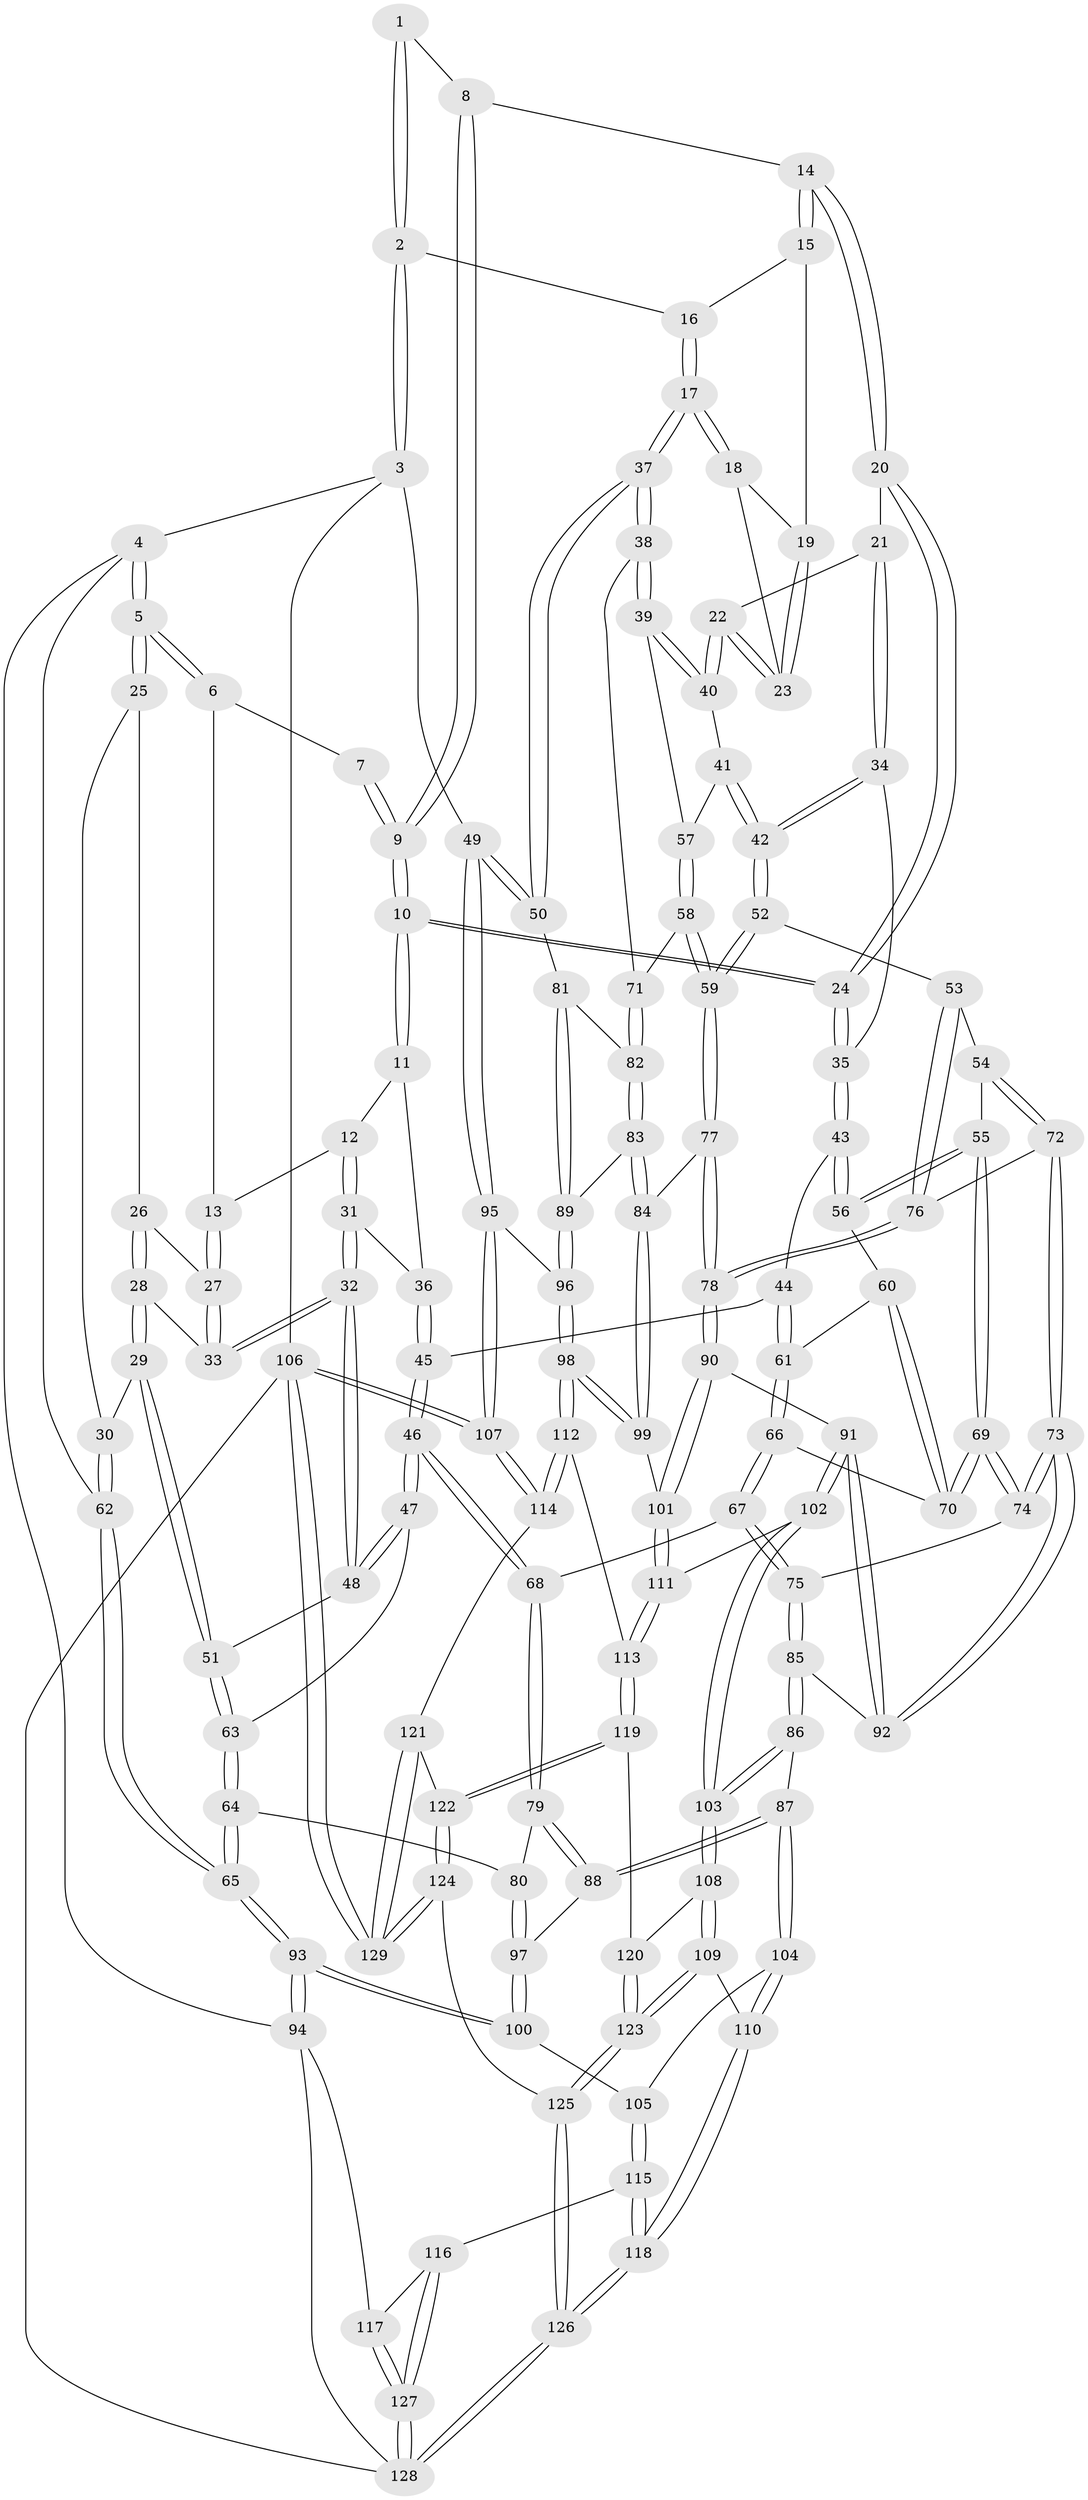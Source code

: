 // coarse degree distribution, {3: 0.36923076923076925, 4: 0.5538461538461539, 5: 0.03076923076923077, 6: 0.015384615384615385, 2: 0.03076923076923077}
// Generated by graph-tools (version 1.1) at 2025/38/03/04/25 23:38:36]
// undirected, 129 vertices, 319 edges
graph export_dot {
  node [color=gray90,style=filled];
  1 [pos="+0.6462417427581735+0"];
  2 [pos="+1+0"];
  3 [pos="+1+0"];
  4 [pos="+0+0"];
  5 [pos="+0+0"];
  6 [pos="+0.31493183407687314+0"];
  7 [pos="+0.3811627749081226+0"];
  8 [pos="+0.6476703749353137+0"];
  9 [pos="+0.4839966530733669+0.10656478186347325"];
  10 [pos="+0.4621674544606015+0.1681506514826109"];
  11 [pos="+0.4011967818080674+0.153707974627507"];
  12 [pos="+0.3366207028383428+0.11329324963810072"];
  13 [pos="+0.28931385500179335+0.07261188924970026"];
  14 [pos="+0.6807293933735225+0.05487471361883232"];
  15 [pos="+0.8432862533393303+0.06169265989537159"];
  16 [pos="+0.8882461048500326+0.017485863329385076"];
  17 [pos="+0.9126689306388801+0.20670898527780748"];
  18 [pos="+0.8526067035646531+0.14865240503123262"];
  19 [pos="+0.8418599723729376+0.0724739852859384"];
  20 [pos="+0.6806425162812607+0.0980512551444753"];
  21 [pos="+0.6915806035950839+0.13367556468048322"];
  22 [pos="+0.7241837237991381+0.18047726564706307"];
  23 [pos="+0.7355690208316935+0.17533420359991422"];
  24 [pos="+0.4672201396404573+0.17511865536388188"];
  25 [pos="+0.063779012950972+0.06316912374273426"];
  26 [pos="+0.15747654453265256+0.11963194384077461"];
  27 [pos="+0.20253047105354807+0.12773673759341764"];
  28 [pos="+0.07278364360776762+0.24703769996668984"];
  29 [pos="+0.033554796821513085+0.2704153824077861"];
  30 [pos="+0.030237452347348526+0.2693970498104624"];
  31 [pos="+0.27823976143636636+0.24642664018072674"];
  32 [pos="+0.22651862859478863+0.2681149017180408"];
  33 [pos="+0.21168011030779202+0.23987099843462534"];
  34 [pos="+0.5274293134193007+0.24414893858499367"];
  35 [pos="+0.48605899599541647+0.22106694790205042"];
  36 [pos="+0.3301551832773012+0.24370102690547762"];
  37 [pos="+1+0.32560826756639244"];
  38 [pos="+0.9178579570680071+0.3363658743475814"];
  39 [pos="+0.8713660409607037+0.3108261907883395"];
  40 [pos="+0.7250548459594564+0.18716268976957437"];
  41 [pos="+0.6578358247117879+0.28848071730228425"];
  42 [pos="+0.600732563337843+0.31798279624390957"];
  43 [pos="+0.4368552401931218+0.2906879750115481"];
  44 [pos="+0.41494991018691396+0.304944329279708"];
  45 [pos="+0.3607125521552784+0.3224050631957656"];
  46 [pos="+0.26955774367126906+0.40600279352103036"];
  47 [pos="+0.2463526731510366+0.3838724031033053"];
  48 [pos="+0.2259185551546441+0.34407981864205583"];
  49 [pos="+1+0.33844335456057595"];
  50 [pos="+1+0.3361411271186621"];
  51 [pos="+0.06917718427050147+0.31333881022768056"];
  52 [pos="+0.5992981681780284+0.354676819522519"];
  53 [pos="+0.5917010735142234+0.3643497991534249"];
  54 [pos="+0.5452513119475849+0.39188319629975416"];
  55 [pos="+0.5140036497447196+0.3963933274522278"];
  56 [pos="+0.4722520763732161+0.37298725569838437"];
  57 [pos="+0.7020786849218409+0.3095443357348439"];
  58 [pos="+0.771477465206171+0.43314202270519336"];
  59 [pos="+0.7405313504311786+0.458665411421614"];
  60 [pos="+0.4349341136362666+0.3974881736585288"];
  61 [pos="+0.42279120235015044+0.39530590555822837"];
  62 [pos="+0+0.2769486542219378"];
  63 [pos="+0.06929308729375087+0.4326288002542693"];
  64 [pos="+0.023095464056943696+0.5039481721077268"];
  65 [pos="+0+0.5724919885631755"];
  66 [pos="+0.3879042271330445+0.41393421906543654"];
  67 [pos="+0.33167827083468576+0.44109415389346945"];
  68 [pos="+0.27124308558281923+0.41135652588179084"];
  69 [pos="+0.46613747341151607+0.4461839484555513"];
  70 [pos="+0.457663668003071+0.43413532635146057"];
  71 [pos="+0.8191101717648422+0.40730669246393025"];
  72 [pos="+0.5264406826112064+0.4940374365058529"];
  73 [pos="+0.4660007888499456+0.5127058910402797"];
  74 [pos="+0.45044963787325093+0.5031639865429876"];
  75 [pos="+0.3960643085924167+0.5032193017721301"];
  76 [pos="+0.597935663003308+0.5140439697228395"];
  77 [pos="+0.731002638191984+0.49280415707530356"];
  78 [pos="+0.6493441320426894+0.5713550832057145"];
  79 [pos="+0.23584806786826457+0.4882532990547767"];
  80 [pos="+0.04118331620987025+0.5098943221221065"];
  81 [pos="+0.9245317952536548+0.4842210125501601"];
  82 [pos="+0.8522886623516517+0.5240634819395851"];
  83 [pos="+0.8354386491046688+0.5689086904716203"];
  84 [pos="+0.821593539103292+0.5724221267783399"];
  85 [pos="+0.36628673707315584+0.5817877019470762"];
  86 [pos="+0.34710995919757903+0.6196800221486287"];
  87 [pos="+0.2506994813207906+0.5907033361382386"];
  88 [pos="+0.23699220351626446+0.5735768189115261"];
  89 [pos="+0.8588129688532699+0.5716426532653288"];
  90 [pos="+0.6406609545565407+0.6091748850987658"];
  91 [pos="+0.5212100513556291+0.6501529527570118"];
  92 [pos="+0.49275449343846284+0.5893608638670045"];
  93 [pos="+0+0.7118590003801663"];
  94 [pos="+0+0.7216110912276167"];
  95 [pos="+1+0.5651503581115436"];
  96 [pos="+0.9846005480374681+0.634051865669666"];
  97 [pos="+0.14856508375834723+0.6002640349456068"];
  98 [pos="+0.8550035667919734+0.7361846777875349"];
  99 [pos="+0.7952261994894831+0.6757694177869927"];
  100 [pos="+0.10140797057549286+0.7268097463327698"];
  101 [pos="+0.67749077822692+0.6544994887054754"];
  102 [pos="+0.5055899372354675+0.6701340925863439"];
  103 [pos="+0.4188471070201064+0.7492111429869508"];
  104 [pos="+0.21071159159337569+0.7447893166538316"];
  105 [pos="+0.14824677358316837+0.7523039101162952"];
  106 [pos="+1+1"];
  107 [pos="+1+1"];
  108 [pos="+0.41705097276073444+0.7557335181073842"];
  109 [pos="+0.3624735441185479+0.8060092810406819"];
  110 [pos="+0.35848951513579896+0.8079337348012074"];
  111 [pos="+0.6610585078540093+0.8032143817449188"];
  112 [pos="+0.8532532022442703+0.7634930491519546"];
  113 [pos="+0.6613796864363071+0.8072432871171591"];
  114 [pos="+0.8686373716715237+0.8064277127844394"];
  115 [pos="+0.14116477224840582+0.9027799811355428"];
  116 [pos="+0.08950595515748447+0.9029578073284801"];
  117 [pos="+0.019997550223784046+0.8869532596623685"];
  118 [pos="+0.2507197064060078+1"];
  119 [pos="+0.6490359986228739+0.8358702183506032"];
  120 [pos="+0.5776412569866396+0.8545424665372039"];
  121 [pos="+0.807282534110109+0.9362836684213696"];
  122 [pos="+0.6832265445471936+0.8775335668329685"];
  123 [pos="+0.5239226665238095+1"];
  124 [pos="+0.5897384218711158+1"];
  125 [pos="+0.5311995527437936+1"];
  126 [pos="+0.2595310878191323+1"];
  127 [pos="+0.03753667120858415+1"];
  128 [pos="+0.013076849142982025+1"];
  129 [pos="+0.906079237690133+1"];
  1 -- 2;
  1 -- 2;
  1 -- 8;
  2 -- 3;
  2 -- 3;
  2 -- 16;
  3 -- 4;
  3 -- 49;
  3 -- 106;
  4 -- 5;
  4 -- 5;
  4 -- 62;
  4 -- 94;
  5 -- 6;
  5 -- 6;
  5 -- 25;
  5 -- 25;
  6 -- 7;
  6 -- 13;
  7 -- 9;
  7 -- 9;
  8 -- 9;
  8 -- 9;
  8 -- 14;
  9 -- 10;
  9 -- 10;
  10 -- 11;
  10 -- 11;
  10 -- 24;
  10 -- 24;
  11 -- 12;
  11 -- 36;
  12 -- 13;
  12 -- 31;
  12 -- 31;
  13 -- 27;
  13 -- 27;
  14 -- 15;
  14 -- 15;
  14 -- 20;
  14 -- 20;
  15 -- 16;
  15 -- 19;
  16 -- 17;
  16 -- 17;
  17 -- 18;
  17 -- 18;
  17 -- 37;
  17 -- 37;
  18 -- 19;
  18 -- 23;
  19 -- 23;
  19 -- 23;
  20 -- 21;
  20 -- 24;
  20 -- 24;
  21 -- 22;
  21 -- 34;
  21 -- 34;
  22 -- 23;
  22 -- 23;
  22 -- 40;
  22 -- 40;
  24 -- 35;
  24 -- 35;
  25 -- 26;
  25 -- 30;
  26 -- 27;
  26 -- 28;
  26 -- 28;
  27 -- 33;
  27 -- 33;
  28 -- 29;
  28 -- 29;
  28 -- 33;
  29 -- 30;
  29 -- 51;
  29 -- 51;
  30 -- 62;
  30 -- 62;
  31 -- 32;
  31 -- 32;
  31 -- 36;
  32 -- 33;
  32 -- 33;
  32 -- 48;
  32 -- 48;
  34 -- 35;
  34 -- 42;
  34 -- 42;
  35 -- 43;
  35 -- 43;
  36 -- 45;
  36 -- 45;
  37 -- 38;
  37 -- 38;
  37 -- 50;
  37 -- 50;
  38 -- 39;
  38 -- 39;
  38 -- 71;
  39 -- 40;
  39 -- 40;
  39 -- 57;
  40 -- 41;
  41 -- 42;
  41 -- 42;
  41 -- 57;
  42 -- 52;
  42 -- 52;
  43 -- 44;
  43 -- 56;
  43 -- 56;
  44 -- 45;
  44 -- 61;
  44 -- 61;
  45 -- 46;
  45 -- 46;
  46 -- 47;
  46 -- 47;
  46 -- 68;
  46 -- 68;
  47 -- 48;
  47 -- 48;
  47 -- 63;
  48 -- 51;
  49 -- 50;
  49 -- 50;
  49 -- 95;
  49 -- 95;
  50 -- 81;
  51 -- 63;
  51 -- 63;
  52 -- 53;
  52 -- 59;
  52 -- 59;
  53 -- 54;
  53 -- 76;
  53 -- 76;
  54 -- 55;
  54 -- 72;
  54 -- 72;
  55 -- 56;
  55 -- 56;
  55 -- 69;
  55 -- 69;
  56 -- 60;
  57 -- 58;
  57 -- 58;
  58 -- 59;
  58 -- 59;
  58 -- 71;
  59 -- 77;
  59 -- 77;
  60 -- 61;
  60 -- 70;
  60 -- 70;
  61 -- 66;
  61 -- 66;
  62 -- 65;
  62 -- 65;
  63 -- 64;
  63 -- 64;
  64 -- 65;
  64 -- 65;
  64 -- 80;
  65 -- 93;
  65 -- 93;
  66 -- 67;
  66 -- 67;
  66 -- 70;
  67 -- 68;
  67 -- 75;
  67 -- 75;
  68 -- 79;
  68 -- 79;
  69 -- 70;
  69 -- 70;
  69 -- 74;
  69 -- 74;
  71 -- 82;
  71 -- 82;
  72 -- 73;
  72 -- 73;
  72 -- 76;
  73 -- 74;
  73 -- 74;
  73 -- 92;
  73 -- 92;
  74 -- 75;
  75 -- 85;
  75 -- 85;
  76 -- 78;
  76 -- 78;
  77 -- 78;
  77 -- 78;
  77 -- 84;
  78 -- 90;
  78 -- 90;
  79 -- 80;
  79 -- 88;
  79 -- 88;
  80 -- 97;
  80 -- 97;
  81 -- 82;
  81 -- 89;
  81 -- 89;
  82 -- 83;
  82 -- 83;
  83 -- 84;
  83 -- 84;
  83 -- 89;
  84 -- 99;
  84 -- 99;
  85 -- 86;
  85 -- 86;
  85 -- 92;
  86 -- 87;
  86 -- 103;
  86 -- 103;
  87 -- 88;
  87 -- 88;
  87 -- 104;
  87 -- 104;
  88 -- 97;
  89 -- 96;
  89 -- 96;
  90 -- 91;
  90 -- 101;
  90 -- 101;
  91 -- 92;
  91 -- 92;
  91 -- 102;
  91 -- 102;
  93 -- 94;
  93 -- 94;
  93 -- 100;
  93 -- 100;
  94 -- 117;
  94 -- 128;
  95 -- 96;
  95 -- 107;
  95 -- 107;
  96 -- 98;
  96 -- 98;
  97 -- 100;
  97 -- 100;
  98 -- 99;
  98 -- 99;
  98 -- 112;
  98 -- 112;
  99 -- 101;
  100 -- 105;
  101 -- 111;
  101 -- 111;
  102 -- 103;
  102 -- 103;
  102 -- 111;
  103 -- 108;
  103 -- 108;
  104 -- 105;
  104 -- 110;
  104 -- 110;
  105 -- 115;
  105 -- 115;
  106 -- 107;
  106 -- 107;
  106 -- 129;
  106 -- 129;
  106 -- 128;
  107 -- 114;
  107 -- 114;
  108 -- 109;
  108 -- 109;
  108 -- 120;
  109 -- 110;
  109 -- 123;
  109 -- 123;
  110 -- 118;
  110 -- 118;
  111 -- 113;
  111 -- 113;
  112 -- 113;
  112 -- 114;
  112 -- 114;
  113 -- 119;
  113 -- 119;
  114 -- 121;
  115 -- 116;
  115 -- 118;
  115 -- 118;
  116 -- 117;
  116 -- 127;
  116 -- 127;
  117 -- 127;
  117 -- 127;
  118 -- 126;
  118 -- 126;
  119 -- 120;
  119 -- 122;
  119 -- 122;
  120 -- 123;
  120 -- 123;
  121 -- 122;
  121 -- 129;
  121 -- 129;
  122 -- 124;
  122 -- 124;
  123 -- 125;
  123 -- 125;
  124 -- 125;
  124 -- 129;
  124 -- 129;
  125 -- 126;
  125 -- 126;
  126 -- 128;
  126 -- 128;
  127 -- 128;
  127 -- 128;
}
